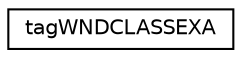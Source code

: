digraph G
{
  edge [fontname="Helvetica",fontsize="10",labelfontname="Helvetica",labelfontsize="10"];
  node [fontname="Helvetica",fontsize="10",shape=record];
  rankdir="LR";
  Node1 [label="tagWNDCLASSEXA",height=0.2,width=0.4,color="black", fillcolor="white", style="filled",URL="$structtag_w_n_d_c_l_a_s_s_e_x_a.html"];
}
